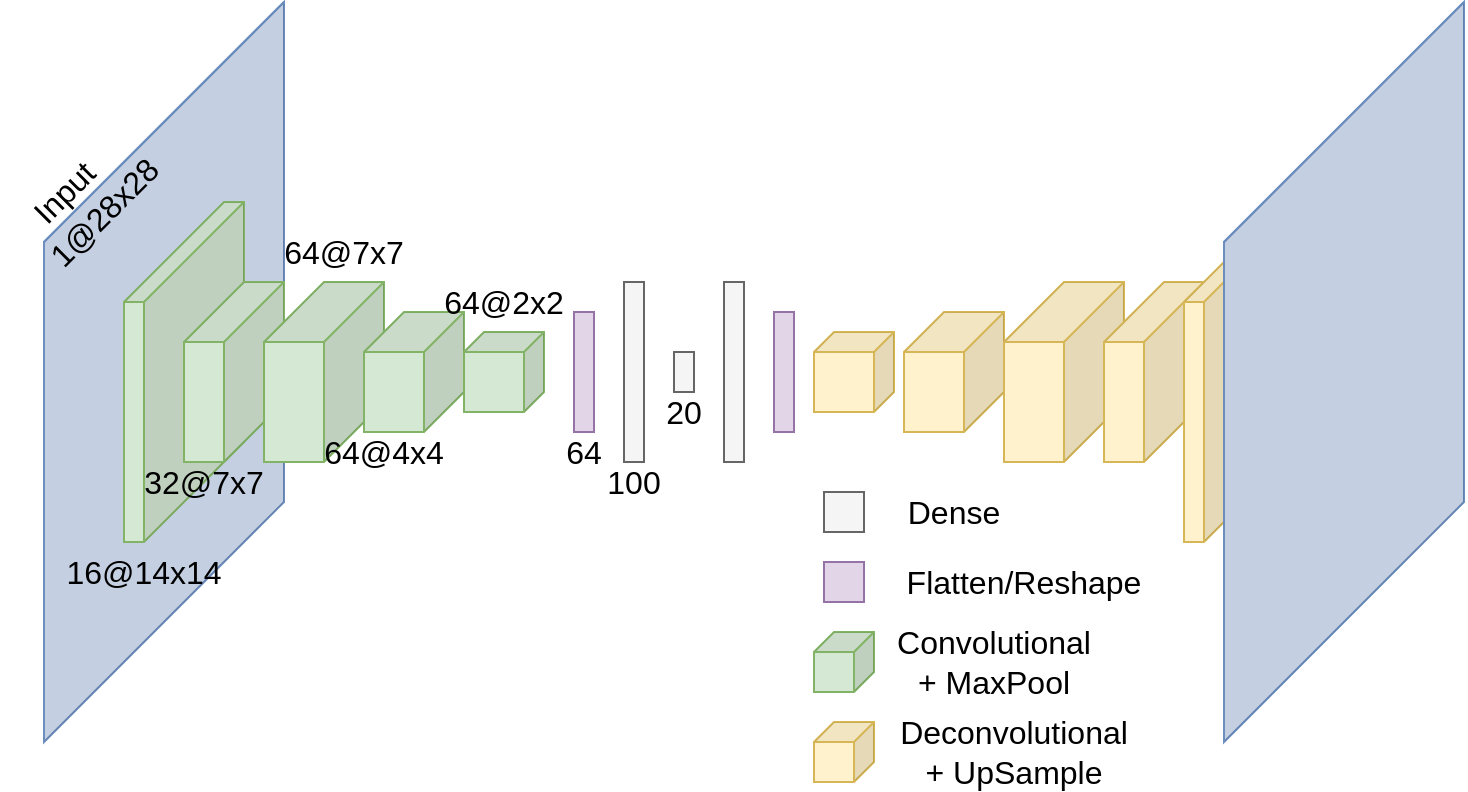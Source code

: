 <mxfile version="21.0.2"><diagram name="Page-1" id="2HkfwzNCOo5dVpyUPaBP"><mxGraphModel dx="2736" dy="810" grid="1" gridSize="10" guides="1" tooltips="1" connect="1" arrows="1" fold="1" page="1" pageScale="1" pageWidth="850" pageHeight="1100" math="0" shadow="0"><root><mxCell id="0"/><mxCell id="1" parent="0"/><mxCell id="gNet8P3XSlNMF8cZ89Cj-1" value="" style="shape=cube;whiteSpace=wrap;html=1;boundedLbl=1;backgroundOutline=1;darkOpacity=0.05;darkOpacity2=0.1;size=120;direction=east;flipH=1;fillColor=#dae8fc;strokeColor=#6c8ebf;" vertex="1" parent="1"><mxGeometry y="210" width="120" height="370" as="geometry"/></mxCell><mxCell id="gNet8P3XSlNMF8cZ89Cj-2" value="" style="shape=cube;whiteSpace=wrap;html=1;boundedLbl=1;backgroundOutline=1;darkOpacity=0.05;darkOpacity2=0.1;size=50;direction=east;flipH=1;fillColor=#d5e8d4;strokeColor=#82b366;" vertex="1" parent="1"><mxGeometry x="40" y="310" width="60" height="170" as="geometry"/></mxCell><mxCell id="gNet8P3XSlNMF8cZ89Cj-3" value="" style="shape=cube;whiteSpace=wrap;html=1;boundedLbl=1;backgroundOutline=1;darkOpacity=0.05;darkOpacity2=0.1;size=30;direction=east;flipH=1;fillColor=#d5e8d4;strokeColor=#82b366;" vertex="1" parent="1"><mxGeometry x="70" y="350" width="50" height="90" as="geometry"/></mxCell><mxCell id="gNet8P3XSlNMF8cZ89Cj-4" value="" style="shape=cube;whiteSpace=wrap;html=1;boundedLbl=1;backgroundOutline=1;darkOpacity=0.05;darkOpacity2=0.1;size=30;direction=east;flipH=1;fillColor=#d5e8d4;strokeColor=#82b366;" vertex="1" parent="1"><mxGeometry x="110" y="350" width="60" height="90" as="geometry"/></mxCell><mxCell id="gNet8P3XSlNMF8cZ89Cj-6" value="" style="shape=cube;whiteSpace=wrap;html=1;boundedLbl=1;backgroundOutline=1;darkOpacity=0.05;darkOpacity2=0.1;size=20;direction=east;flipH=1;fillColor=#d5e8d4;strokeColor=#82b366;" vertex="1" parent="1"><mxGeometry x="160" y="365" width="50" height="60" as="geometry"/></mxCell><mxCell id="gNet8P3XSlNMF8cZ89Cj-7" value="" style="shape=cube;whiteSpace=wrap;html=1;boundedLbl=1;backgroundOutline=1;darkOpacity=0.05;darkOpacity2=0.1;size=10;direction=east;flipH=1;fillColor=#d5e8d4;strokeColor=#82b366;" vertex="1" parent="1"><mxGeometry x="210" y="375" width="40" height="40" as="geometry"/></mxCell><mxCell id="gNet8P3XSlNMF8cZ89Cj-21" value="" style="shape=cube;whiteSpace=wrap;html=1;boundedLbl=1;backgroundOutline=1;darkOpacity=0.05;darkOpacity2=0.1;size=10;direction=east;flipH=1;fillColor=#fff2cc;strokeColor=#d6b656;" vertex="1" parent="1"><mxGeometry x="385" y="375" width="40" height="40" as="geometry"/></mxCell><mxCell id="gNet8P3XSlNMF8cZ89Cj-23" value="" style="shape=cube;whiteSpace=wrap;html=1;boundedLbl=1;backgroundOutline=1;darkOpacity=0.05;darkOpacity2=0.1;size=20;direction=east;flipH=1;fillColor=#fff2cc;strokeColor=#d6b656;" vertex="1" parent="1"><mxGeometry x="430" y="365" width="50" height="60" as="geometry"/></mxCell><mxCell id="gNet8P3XSlNMF8cZ89Cj-24" value="" style="shape=cube;whiteSpace=wrap;html=1;boundedLbl=1;backgroundOutline=1;darkOpacity=0.05;darkOpacity2=0.1;size=30;direction=east;flipH=1;fillColor=#fff2cc;strokeColor=#d6b656;" vertex="1" parent="1"><mxGeometry x="480" y="350" width="60" height="90" as="geometry"/></mxCell><mxCell id="gNet8P3XSlNMF8cZ89Cj-26" value="" style="shape=cube;whiteSpace=wrap;html=1;boundedLbl=1;backgroundOutline=1;darkOpacity=0.05;darkOpacity2=0.1;size=30;direction=east;flipH=1;fillColor=#fff2cc;strokeColor=#d6b656;" vertex="1" parent="1"><mxGeometry x="530" y="350" width="50" height="90" as="geometry"/></mxCell><mxCell id="gNet8P3XSlNMF8cZ89Cj-28" value="" style="shape=cube;whiteSpace=wrap;html=1;boundedLbl=1;backgroundOutline=1;darkOpacity=0.05;darkOpacity2=0.1;size=50;direction=east;flipH=1;fillColor=#fff2cc;strokeColor=#d6b656;" vertex="1" parent="1"><mxGeometry x="570" y="310" width="60" height="170" as="geometry"/></mxCell><mxCell id="gNet8P3XSlNMF8cZ89Cj-29" value="" style="shape=cube;whiteSpace=wrap;html=1;boundedLbl=1;backgroundOutline=1;darkOpacity=0.05;darkOpacity2=0.1;size=120;direction=east;flipH=1;fillColor=#dae8fc;strokeColor=#6c8ebf;" vertex="1" parent="1"><mxGeometry x="590" y="210" width="120" height="370" as="geometry"/></mxCell><mxCell id="gNet8P3XSlNMF8cZ89Cj-32" value="" style="rounded=0;whiteSpace=wrap;html=1;fillColor=#e1d5e7;strokeColor=#9673a6;rotation=-90;" vertex="1" parent="1"><mxGeometry x="240" y="390" width="60" height="10" as="geometry"/></mxCell><mxCell id="gNet8P3XSlNMF8cZ89Cj-33" value="" style="rounded=0;whiteSpace=wrap;html=1;fillColor=#f5f5f5;strokeColor=#666666;rotation=-90;fontColor=#333333;" vertex="1" parent="1"><mxGeometry x="250" y="390" width="90" height="10" as="geometry"/></mxCell><mxCell id="gNet8P3XSlNMF8cZ89Cj-34" value="" style="rounded=0;whiteSpace=wrap;html=1;rotation=-90;fillColor=#f5f5f5;fontColor=#333333;strokeColor=#666666;" vertex="1" parent="1"><mxGeometry x="310" y="390" width="20" height="10" as="geometry"/></mxCell><mxCell id="gNet8P3XSlNMF8cZ89Cj-36" value="" style="rounded=0;whiteSpace=wrap;html=1;fillColor=#f5f5f5;strokeColor=#666666;rotation=-90;fontColor=#333333;" vertex="1" parent="1"><mxGeometry x="300" y="390" width="90" height="10" as="geometry"/></mxCell><mxCell id="gNet8P3XSlNMF8cZ89Cj-40" value="" style="rounded=0;whiteSpace=wrap;html=1;fillColor=#e1d5e7;strokeColor=#9673a6;rotation=-90;" vertex="1" parent="1"><mxGeometry x="340" y="390" width="60" height="10" as="geometry"/></mxCell><mxCell id="gNet8P3XSlNMF8cZ89Cj-43" value="" style="shape=cube;whiteSpace=wrap;html=1;boundedLbl=1;backgroundOutline=1;darkOpacity=0.05;darkOpacity2=0.1;size=0;direction=east;flipH=1;fillColor=#f5f5f5;strokeColor=#666666;fontColor=#333333;" vertex="1" parent="1"><mxGeometry x="390" y="455" width="20" height="20" as="geometry"/></mxCell><mxCell id="gNet8P3XSlNMF8cZ89Cj-44" value="" style="shape=cube;whiteSpace=wrap;html=1;boundedLbl=1;backgroundOutline=1;darkOpacity=0.05;darkOpacity2=0.1;size=10;direction=east;flipH=1;fillColor=#d5e8d4;strokeColor=#82b366;" vertex="1" parent="1"><mxGeometry x="385" y="525" width="30" height="30" as="geometry"/></mxCell><mxCell id="gNet8P3XSlNMF8cZ89Cj-52" value="" style="shape=cube;whiteSpace=wrap;html=1;boundedLbl=1;backgroundOutline=1;darkOpacity=0.05;darkOpacity2=0.1;size=0;direction=east;flipH=1;fillColor=#e1d5e7;strokeColor=#9673a6;" vertex="1" parent="1"><mxGeometry x="390" y="490" width="20" height="20" as="geometry"/></mxCell><mxCell id="gNet8P3XSlNMF8cZ89Cj-54" value="&lt;font style=&quot;font-size: 13px;&quot;&gt;&lt;font style=&quot;font-size: 14px;&quot;&gt;&lt;font style=&quot;font-size: 15px;&quot;&gt;&lt;font style=&quot;font-size: 16px;&quot;&gt;Dense&lt;/font&gt;&lt;/font&gt;&lt;/font&gt;&lt;/font&gt;" style="text;strokeColor=none;align=center;fillColor=none;html=1;verticalAlign=middle;whiteSpace=wrap;rounded=0;" vertex="1" parent="1"><mxGeometry x="425" y="450" width="60" height="30" as="geometry"/></mxCell><mxCell id="gNet8P3XSlNMF8cZ89Cj-55" value="&lt;font style=&quot;font-size: 13px;&quot;&gt;&lt;font style=&quot;font-size: 14px;&quot;&gt;&lt;font style=&quot;font-size: 15px;&quot;&gt;&lt;font style=&quot;font-size: 16px;&quot;&gt;Deconvolutional + UpSample&lt;/font&gt;&lt;/font&gt;&lt;/font&gt;&lt;/font&gt;" style="text;strokeColor=none;align=center;fillColor=none;html=1;verticalAlign=middle;whiteSpace=wrap;rounded=0;" vertex="1" parent="1"><mxGeometry x="450" y="570" width="70" height="30" as="geometry"/></mxCell><mxCell id="gNet8P3XSlNMF8cZ89Cj-56" value="&lt;font style=&quot;font-size: 13px;&quot;&gt;&lt;font style=&quot;font-size: 14px;&quot;&gt;&lt;font style=&quot;font-size: 15px;&quot;&gt;&lt;font style=&quot;font-size: 16px;&quot;&gt;Flatten/Reshape&lt;/font&gt;&lt;/font&gt;&lt;/font&gt;&lt;/font&gt;" style="text;strokeColor=none;align=center;fillColor=none;html=1;verticalAlign=middle;whiteSpace=wrap;rounded=0;" vertex="1" parent="1"><mxGeometry x="460" y="485" width="60" height="30" as="geometry"/></mxCell><mxCell id="gNet8P3XSlNMF8cZ89Cj-57" value="&lt;font style=&quot;font-size: 15px;&quot;&gt;&lt;font style=&quot;font-size: 15px;&quot;&gt;&lt;font style=&quot;font-size: 16px;&quot;&gt;Convolutional + MaxPool&lt;/font&gt;&lt;/font&gt;&lt;/font&gt;" style="text;strokeColor=none;align=center;fillColor=none;html=1;verticalAlign=middle;whiteSpace=wrap;rounded=0;" vertex="1" parent="1"><mxGeometry x="440" y="525" width="70" height="30" as="geometry"/></mxCell><mxCell id="gNet8P3XSlNMF8cZ89Cj-62" value="" style="shape=cube;whiteSpace=wrap;html=1;boundedLbl=1;backgroundOutline=1;darkOpacity=0.05;darkOpacity2=0.1;size=10;direction=east;flipH=1;fillColor=#fff2cc;strokeColor=#d6b656;" vertex="1" parent="1"><mxGeometry x="385" y="570" width="30" height="30" as="geometry"/></mxCell><mxCell id="gNet8P3XSlNMF8cZ89Cj-63" value="&lt;font style=&quot;font-size: 13px;&quot;&gt;&lt;font style=&quot;font-size: 14px;&quot;&gt;&lt;font style=&quot;font-size: 15px;&quot;&gt;&lt;font style=&quot;font-size: 16px;&quot;&gt;Input&lt;/font&gt;&lt;/font&gt;&lt;/font&gt;&lt;/font&gt;" style="text;strokeColor=none;align=center;fillColor=none;html=1;verticalAlign=middle;whiteSpace=wrap;rounded=0;rotation=-45;" vertex="1" parent="1"><mxGeometry x="-20" y="290" width="60" height="30" as="geometry"/></mxCell><mxCell id="gNet8P3XSlNMF8cZ89Cj-66" value="&lt;font style=&quot;font-size: 13px;&quot;&gt;&lt;font style=&quot;font-size: 14px;&quot;&gt;&lt;font style=&quot;font-size: 15px;&quot;&gt;&lt;font style=&quot;font-size: 16px;&quot;&gt;1@28x28&lt;/font&gt;&lt;/font&gt;&lt;/font&gt;&lt;/font&gt;" style="text;strokeColor=none;align=center;fillColor=none;html=1;verticalAlign=middle;whiteSpace=wrap;rounded=0;rotation=-45;" vertex="1" parent="1"><mxGeometry y="300" width="60" height="30" as="geometry"/></mxCell><mxCell id="gNet8P3XSlNMF8cZ89Cj-68" value="&lt;font style=&quot;font-size: 13px;&quot;&gt;&lt;font style=&quot;font-size: 14px;&quot;&gt;&lt;font style=&quot;font-size: 15px;&quot;&gt;&lt;font style=&quot;font-size: 16px;&quot;&gt;16@14x14&lt;/font&gt;&lt;/font&gt;&lt;/font&gt;&lt;/font&gt;" style="text;strokeColor=none;align=center;fillColor=none;html=1;verticalAlign=middle;whiteSpace=wrap;rounded=0;rotation=0;" vertex="1" parent="1"><mxGeometry x="20" y="480" width="60" height="30" as="geometry"/></mxCell><mxCell id="gNet8P3XSlNMF8cZ89Cj-70" value="&lt;font style=&quot;font-size: 13px;&quot;&gt;&lt;font style=&quot;font-size: 14px;&quot;&gt;&lt;font style=&quot;font-size: 15px;&quot;&gt;&lt;font style=&quot;font-size: 16px;&quot;&gt;64@7x7&lt;/font&gt;&lt;/font&gt;&lt;/font&gt;&lt;/font&gt;" style="text;strokeColor=none;align=center;fillColor=none;html=1;verticalAlign=middle;whiteSpace=wrap;rounded=0;rotation=0;" vertex="1" parent="1"><mxGeometry x="120" y="320" width="60" height="30" as="geometry"/></mxCell><mxCell id="gNet8P3XSlNMF8cZ89Cj-71" value="&lt;font style=&quot;font-size: 13px;&quot;&gt;&lt;font style=&quot;font-size: 14px;&quot;&gt;&lt;font style=&quot;font-size: 15px;&quot;&gt;&lt;font style=&quot;font-size: 16px;&quot;&gt;32@7x7&lt;/font&gt;&lt;/font&gt;&lt;/font&gt;&lt;/font&gt;" style="text;strokeColor=none;align=center;fillColor=none;html=1;verticalAlign=middle;whiteSpace=wrap;rounded=0;rotation=0;" vertex="1" parent="1"><mxGeometry x="50" y="435" width="60" height="30" as="geometry"/></mxCell><mxCell id="gNet8P3XSlNMF8cZ89Cj-72" value="&lt;font style=&quot;font-size: 13px;&quot;&gt;&lt;font style=&quot;font-size: 14px;&quot;&gt;&lt;font style=&quot;font-size: 15px;&quot;&gt;&lt;font style=&quot;font-size: 16px;&quot;&gt;64@2x2&lt;/font&gt;&lt;/font&gt;&lt;/font&gt;&lt;/font&gt;" style="text;strokeColor=none;align=center;fillColor=none;html=1;verticalAlign=middle;whiteSpace=wrap;rounded=0;rotation=0;" vertex="1" parent="1"><mxGeometry x="200" y="345" width="60" height="30" as="geometry"/></mxCell><mxCell id="gNet8P3XSlNMF8cZ89Cj-73" value="&lt;font style=&quot;font-size: 13px;&quot;&gt;&lt;font style=&quot;font-size: 14px;&quot;&gt;&lt;font style=&quot;font-size: 15px;&quot;&gt;&lt;font style=&quot;font-size: 16px;&quot;&gt;64@4x4&lt;/font&gt;&lt;/font&gt;&lt;/font&gt;&lt;/font&gt;" style="text;strokeColor=none;align=center;fillColor=none;html=1;verticalAlign=middle;whiteSpace=wrap;rounded=0;rotation=0;" vertex="1" parent="1"><mxGeometry x="140" y="420" width="60" height="30" as="geometry"/></mxCell><mxCell id="gNet8P3XSlNMF8cZ89Cj-74" value="&lt;font style=&quot;font-size: 16px;&quot;&gt;&lt;font style=&quot;font-size: 16px;&quot;&gt;64&lt;/font&gt;&lt;/font&gt;" style="text;strokeColor=none;align=center;fillColor=none;html=1;verticalAlign=middle;whiteSpace=wrap;rounded=0;rotation=0;" vertex="1" parent="1"><mxGeometry x="240" y="420" width="60" height="30" as="geometry"/></mxCell><mxCell id="gNet8P3XSlNMF8cZ89Cj-75" value="&lt;font style=&quot;font-size: 13px;&quot;&gt;&lt;font style=&quot;font-size: 14px;&quot;&gt;&lt;font style=&quot;font-size: 15px;&quot;&gt;&lt;font style=&quot;font-size: 16px;&quot;&gt;100&lt;/font&gt;&lt;/font&gt;&lt;/font&gt;&lt;/font&gt;" style="text;strokeColor=none;align=center;fillColor=none;html=1;verticalAlign=middle;whiteSpace=wrap;rounded=0;rotation=0;" vertex="1" parent="1"><mxGeometry x="265" y="435" width="60" height="30" as="geometry"/></mxCell><mxCell id="gNet8P3XSlNMF8cZ89Cj-76" value="&lt;font style=&quot;font-size: 13px;&quot;&gt;&lt;font style=&quot;font-size: 14px;&quot;&gt;&lt;font style=&quot;font-size: 15px;&quot;&gt;&lt;font style=&quot;font-size: 16px;&quot;&gt;20&lt;/font&gt;&lt;/font&gt;&lt;/font&gt;&lt;/font&gt;" style="text;strokeColor=none;align=center;fillColor=none;html=1;verticalAlign=middle;whiteSpace=wrap;rounded=0;rotation=0;" vertex="1" parent="1"><mxGeometry x="290" y="400" width="60" height="30" as="geometry"/></mxCell></root></mxGraphModel></diagram></mxfile>